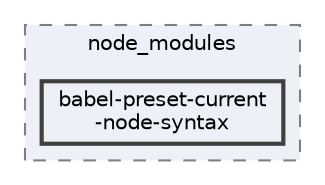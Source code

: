 digraph "pkiclassroomrescheduler/src/main/frontend/node_modules/babel-preset-current-node-syntax"
{
 // LATEX_PDF_SIZE
  bgcolor="transparent";
  edge [fontname=Helvetica,fontsize=10,labelfontname=Helvetica,labelfontsize=10];
  node [fontname=Helvetica,fontsize=10,shape=box,height=0.2,width=0.4];
  compound=true
  subgraph clusterdir_72953eda66ccb3a2722c28e1c3e6c23b {
    graph [ bgcolor="#edf0f7", pencolor="grey50", label="node_modules", fontname=Helvetica,fontsize=10 style="filled,dashed", URL="dir_72953eda66ccb3a2722c28e1c3e6c23b.html",tooltip=""]
  dir_6926399f7b1184c2e3334263b09530cd [label="babel-preset-current\l-node-syntax", fillcolor="#edf0f7", color="grey25", style="filled,bold", URL="dir_6926399f7b1184c2e3334263b09530cd.html",tooltip=""];
  }
}
